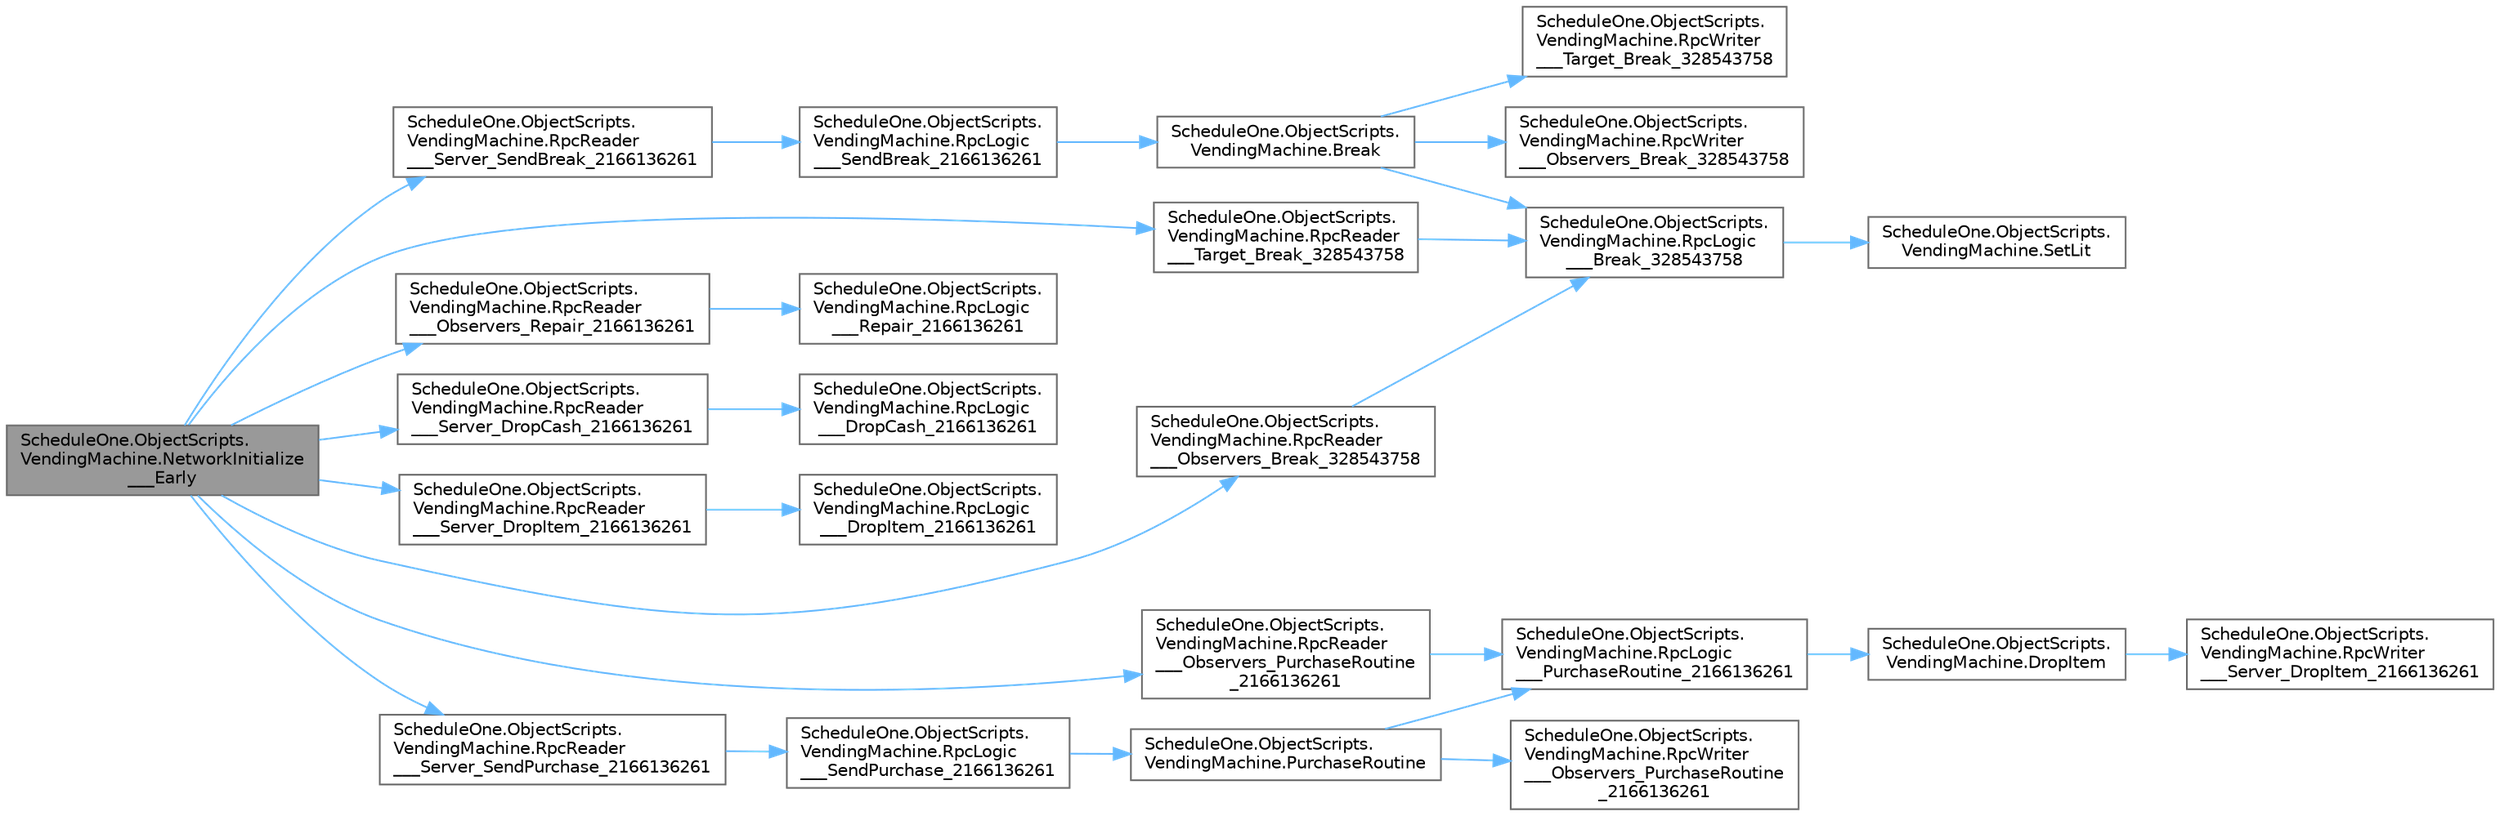 digraph "ScheduleOne.ObjectScripts.VendingMachine.NetworkInitialize___Early"
{
 // LATEX_PDF_SIZE
  bgcolor="transparent";
  edge [fontname=Helvetica,fontsize=10,labelfontname=Helvetica,labelfontsize=10];
  node [fontname=Helvetica,fontsize=10,shape=box,height=0.2,width=0.4];
  rankdir="LR";
  Node1 [id="Node000001",label="ScheduleOne.ObjectScripts.\lVendingMachine.NetworkInitialize\l___Early",height=0.2,width=0.4,color="gray40", fillcolor="grey60", style="filled", fontcolor="black",tooltip=" "];
  Node1 -> Node2 [id="edge1_Node000001_Node000002",color="steelblue1",style="solid",tooltip=" "];
  Node2 [id="Node000002",label="ScheduleOne.ObjectScripts.\lVendingMachine.RpcReader\l___Observers_Break_328543758",height=0.2,width=0.4,color="grey40", fillcolor="white", style="filled",URL="$class_schedule_one_1_1_object_scripts_1_1_vending_machine.html#a33800eb149e7b308f73da799bf727796",tooltip=" "];
  Node2 -> Node3 [id="edge2_Node000002_Node000003",color="steelblue1",style="solid",tooltip=" "];
  Node3 [id="Node000003",label="ScheduleOne.ObjectScripts.\lVendingMachine.RpcLogic\l___Break_328543758",height=0.2,width=0.4,color="grey40", fillcolor="white", style="filled",URL="$class_schedule_one_1_1_object_scripts_1_1_vending_machine.html#a4bc46bde66a4c15441235e267354b905",tooltip=" "];
  Node3 -> Node4 [id="edge3_Node000003_Node000004",color="steelblue1",style="solid",tooltip=" "];
  Node4 [id="Node000004",label="ScheduleOne.ObjectScripts.\lVendingMachine.SetLit",height=0.2,width=0.4,color="grey40", fillcolor="white", style="filled",URL="$class_schedule_one_1_1_object_scripts_1_1_vending_machine.html#abffbf6655466b1a9cca416a95b5bd342",tooltip=" "];
  Node1 -> Node5 [id="edge4_Node000001_Node000005",color="steelblue1",style="solid",tooltip=" "];
  Node5 [id="Node000005",label="ScheduleOne.ObjectScripts.\lVendingMachine.RpcReader\l___Observers_PurchaseRoutine\l_2166136261",height=0.2,width=0.4,color="grey40", fillcolor="white", style="filled",URL="$class_schedule_one_1_1_object_scripts_1_1_vending_machine.html#ae35e110701b3d8aa9d6498ff2dcb2d05",tooltip=" "];
  Node5 -> Node6 [id="edge5_Node000005_Node000006",color="steelblue1",style="solid",tooltip=" "];
  Node6 [id="Node000006",label="ScheduleOne.ObjectScripts.\lVendingMachine.RpcLogic\l___PurchaseRoutine_2166136261",height=0.2,width=0.4,color="grey40", fillcolor="white", style="filled",URL="$class_schedule_one_1_1_object_scripts_1_1_vending_machine.html#aa6b55b76861601153f76e952f42b5c35",tooltip=" "];
  Node6 -> Node7 [id="edge6_Node000006_Node000007",color="steelblue1",style="solid",tooltip=" "];
  Node7 [id="Node000007",label="ScheduleOne.ObjectScripts.\lVendingMachine.DropItem",height=0.2,width=0.4,color="grey40", fillcolor="white", style="filled",URL="$class_schedule_one_1_1_object_scripts_1_1_vending_machine.html#acd6d189d0e089ed8bcee6065ce0c1729",tooltip=" "];
  Node7 -> Node8 [id="edge7_Node000007_Node000008",color="steelblue1",style="solid",tooltip=" "];
  Node8 [id="Node000008",label="ScheduleOne.ObjectScripts.\lVendingMachine.RpcWriter\l___Server_DropItem_2166136261",height=0.2,width=0.4,color="grey40", fillcolor="white", style="filled",URL="$class_schedule_one_1_1_object_scripts_1_1_vending_machine.html#a9c732015202e17e919a3ee4e61691621",tooltip=" "];
  Node1 -> Node9 [id="edge8_Node000001_Node000009",color="steelblue1",style="solid",tooltip=" "];
  Node9 [id="Node000009",label="ScheduleOne.ObjectScripts.\lVendingMachine.RpcReader\l___Observers_Repair_2166136261",height=0.2,width=0.4,color="grey40", fillcolor="white", style="filled",URL="$class_schedule_one_1_1_object_scripts_1_1_vending_machine.html#a46e74d089051e09bd472336fcee9ada4",tooltip=" "];
  Node9 -> Node10 [id="edge9_Node000009_Node000010",color="steelblue1",style="solid",tooltip=" "];
  Node10 [id="Node000010",label="ScheduleOne.ObjectScripts.\lVendingMachine.RpcLogic\l___Repair_2166136261",height=0.2,width=0.4,color="grey40", fillcolor="white", style="filled",URL="$class_schedule_one_1_1_object_scripts_1_1_vending_machine.html#a048e01c397491ae21a92586b79275416",tooltip=" "];
  Node1 -> Node11 [id="edge10_Node000001_Node000011",color="steelblue1",style="solid",tooltip=" "];
  Node11 [id="Node000011",label="ScheduleOne.ObjectScripts.\lVendingMachine.RpcReader\l___Server_DropCash_2166136261",height=0.2,width=0.4,color="grey40", fillcolor="white", style="filled",URL="$class_schedule_one_1_1_object_scripts_1_1_vending_machine.html#af4f6a8a2b2d3c79c4ed6ad3eda1112bd",tooltip=" "];
  Node11 -> Node12 [id="edge11_Node000011_Node000012",color="steelblue1",style="solid",tooltip=" "];
  Node12 [id="Node000012",label="ScheduleOne.ObjectScripts.\lVendingMachine.RpcLogic\l___DropCash_2166136261",height=0.2,width=0.4,color="grey40", fillcolor="white", style="filled",URL="$class_schedule_one_1_1_object_scripts_1_1_vending_machine.html#ab22cf9d3ef168b871794e8007a564711",tooltip=" "];
  Node1 -> Node13 [id="edge12_Node000001_Node000013",color="steelblue1",style="solid",tooltip=" "];
  Node13 [id="Node000013",label="ScheduleOne.ObjectScripts.\lVendingMachine.RpcReader\l___Server_DropItem_2166136261",height=0.2,width=0.4,color="grey40", fillcolor="white", style="filled",URL="$class_schedule_one_1_1_object_scripts_1_1_vending_machine.html#af69cd5ecbf6e2e0ba4aff4ef469eb293",tooltip=" "];
  Node13 -> Node14 [id="edge13_Node000013_Node000014",color="steelblue1",style="solid",tooltip=" "];
  Node14 [id="Node000014",label="ScheduleOne.ObjectScripts.\lVendingMachine.RpcLogic\l___DropItem_2166136261",height=0.2,width=0.4,color="grey40", fillcolor="white", style="filled",URL="$class_schedule_one_1_1_object_scripts_1_1_vending_machine.html#ab63b35780d14b05128f17ed8bbd9e723",tooltip=" "];
  Node1 -> Node15 [id="edge14_Node000001_Node000015",color="steelblue1",style="solid",tooltip=" "];
  Node15 [id="Node000015",label="ScheduleOne.ObjectScripts.\lVendingMachine.RpcReader\l___Server_SendBreak_2166136261",height=0.2,width=0.4,color="grey40", fillcolor="white", style="filled",URL="$class_schedule_one_1_1_object_scripts_1_1_vending_machine.html#a085223bd0cdd9242d5e6af459065f666",tooltip=" "];
  Node15 -> Node16 [id="edge15_Node000015_Node000016",color="steelblue1",style="solid",tooltip=" "];
  Node16 [id="Node000016",label="ScheduleOne.ObjectScripts.\lVendingMachine.RpcLogic\l___SendBreak_2166136261",height=0.2,width=0.4,color="grey40", fillcolor="white", style="filled",URL="$class_schedule_one_1_1_object_scripts_1_1_vending_machine.html#aec281b5917e77fb3937551195637566a",tooltip=" "];
  Node16 -> Node17 [id="edge16_Node000016_Node000017",color="steelblue1",style="solid",tooltip=" "];
  Node17 [id="Node000017",label="ScheduleOne.ObjectScripts.\lVendingMachine.Break",height=0.2,width=0.4,color="grey40", fillcolor="white", style="filled",URL="$class_schedule_one_1_1_object_scripts_1_1_vending_machine.html#a549f48ee8e321a8f0f2c4a4dba3de9b4",tooltip=" "];
  Node17 -> Node3 [id="edge17_Node000017_Node000003",color="steelblue1",style="solid",tooltip=" "];
  Node17 -> Node18 [id="edge18_Node000017_Node000018",color="steelblue1",style="solid",tooltip=" "];
  Node18 [id="Node000018",label="ScheduleOne.ObjectScripts.\lVendingMachine.RpcWriter\l___Observers_Break_328543758",height=0.2,width=0.4,color="grey40", fillcolor="white", style="filled",URL="$class_schedule_one_1_1_object_scripts_1_1_vending_machine.html#a64faebc6edfaa4aa09c099862e70fb3e",tooltip=" "];
  Node17 -> Node19 [id="edge19_Node000017_Node000019",color="steelblue1",style="solid",tooltip=" "];
  Node19 [id="Node000019",label="ScheduleOne.ObjectScripts.\lVendingMachine.RpcWriter\l___Target_Break_328543758",height=0.2,width=0.4,color="grey40", fillcolor="white", style="filled",URL="$class_schedule_one_1_1_object_scripts_1_1_vending_machine.html#a820a098dfec3a373c826bd1ae9068e6c",tooltip=" "];
  Node1 -> Node20 [id="edge20_Node000001_Node000020",color="steelblue1",style="solid",tooltip=" "];
  Node20 [id="Node000020",label="ScheduleOne.ObjectScripts.\lVendingMachine.RpcReader\l___Server_SendPurchase_2166136261",height=0.2,width=0.4,color="grey40", fillcolor="white", style="filled",URL="$class_schedule_one_1_1_object_scripts_1_1_vending_machine.html#ac26682c7312abf01109aadede3ed2c13",tooltip=" "];
  Node20 -> Node21 [id="edge21_Node000020_Node000021",color="steelblue1",style="solid",tooltip=" "];
  Node21 [id="Node000021",label="ScheduleOne.ObjectScripts.\lVendingMachine.RpcLogic\l___SendPurchase_2166136261",height=0.2,width=0.4,color="grey40", fillcolor="white", style="filled",URL="$class_schedule_one_1_1_object_scripts_1_1_vending_machine.html#abe814ee1d9d128429982d9e1e07fa333",tooltip=" "];
  Node21 -> Node22 [id="edge22_Node000021_Node000022",color="steelblue1",style="solid",tooltip=" "];
  Node22 [id="Node000022",label="ScheduleOne.ObjectScripts.\lVendingMachine.PurchaseRoutine",height=0.2,width=0.4,color="grey40", fillcolor="white", style="filled",URL="$class_schedule_one_1_1_object_scripts_1_1_vending_machine.html#a9e63341d76ca6171ed78f93296b7a5d4",tooltip=" "];
  Node22 -> Node6 [id="edge23_Node000022_Node000006",color="steelblue1",style="solid",tooltip=" "];
  Node22 -> Node23 [id="edge24_Node000022_Node000023",color="steelblue1",style="solid",tooltip=" "];
  Node23 [id="Node000023",label="ScheduleOne.ObjectScripts.\lVendingMachine.RpcWriter\l___Observers_PurchaseRoutine\l_2166136261",height=0.2,width=0.4,color="grey40", fillcolor="white", style="filled",URL="$class_schedule_one_1_1_object_scripts_1_1_vending_machine.html#a41eb7a86e5f7775229ca632c5e0a9c99",tooltip=" "];
  Node1 -> Node24 [id="edge25_Node000001_Node000024",color="steelblue1",style="solid",tooltip=" "];
  Node24 [id="Node000024",label="ScheduleOne.ObjectScripts.\lVendingMachine.RpcReader\l___Target_Break_328543758",height=0.2,width=0.4,color="grey40", fillcolor="white", style="filled",URL="$class_schedule_one_1_1_object_scripts_1_1_vending_machine.html#a678c8053ce34f7c0b3e1075739e85c89",tooltip=" "];
  Node24 -> Node3 [id="edge26_Node000024_Node000003",color="steelblue1",style="solid",tooltip=" "];
}
